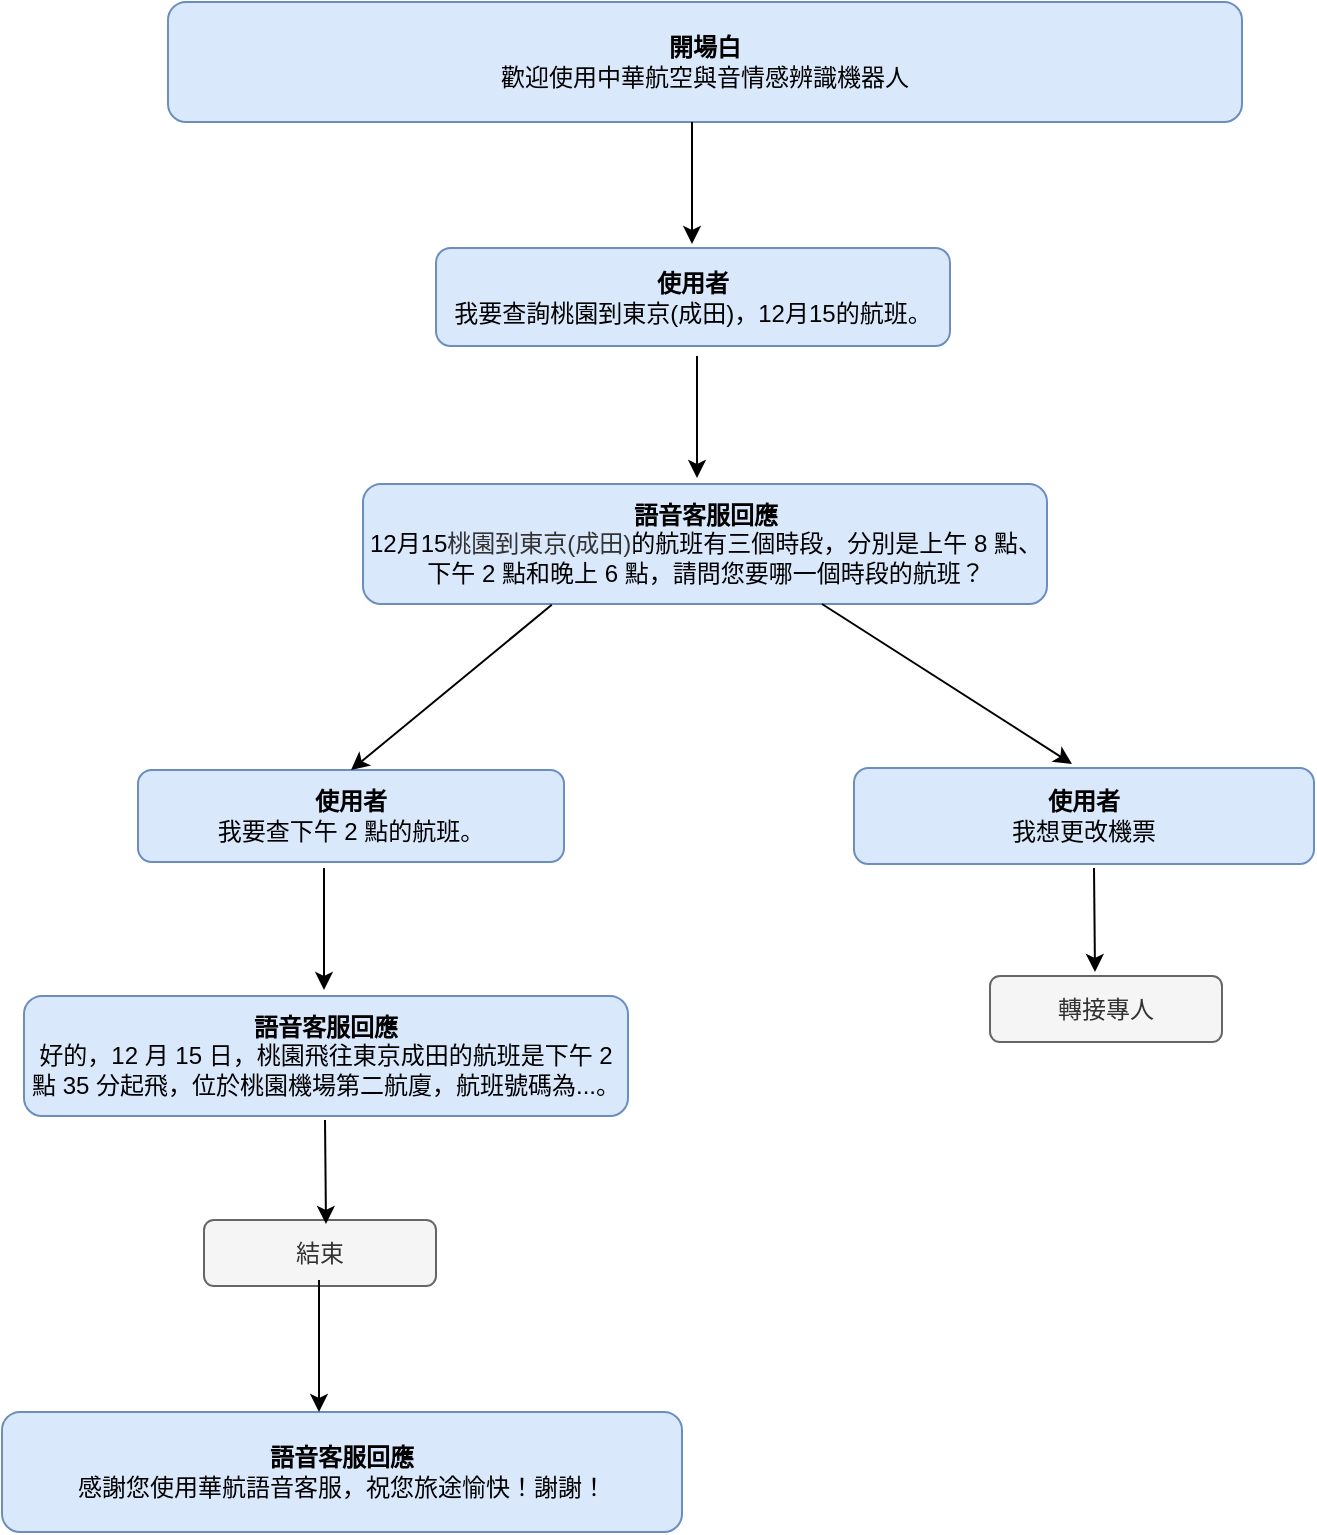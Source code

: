 <mxfile version="25.0.3">
  <diagram name="第 1 页" id="ZRALXxpQEXRXpDjACzYE">
    <mxGraphModel dx="1562" dy="800" grid="0" gridSize="10" guides="1" tooltips="1" connect="1" arrows="1" fold="1" page="1" pageScale="1" pageWidth="827" pageHeight="1169" math="0" shadow="0">
      <root>
        <mxCell id="0" />
        <mxCell id="1" parent="0" />
        <mxCell id="yp2a0dyTP8bFTE_0m6Zf-2" value="&lt;div&gt;&lt;b&gt;開場白&lt;/b&gt;&lt;/div&gt;歡迎使用中華航空與音情感辨識機器人" style="rounded=1;whiteSpace=wrap;html=1;fillColor=#dae8fc;strokeColor=#6c8ebf;" vertex="1" parent="1">
          <mxGeometry x="127" y="28" width="537" height="60" as="geometry" />
        </mxCell>
        <mxCell id="yp2a0dyTP8bFTE_0m6Zf-3" value="" style="endArrow=classic;html=1;rounded=0;exitX=0.473;exitY=1.017;exitDx=0;exitDy=0;exitPerimeter=0;" edge="1" parent="1">
          <mxGeometry width="50" height="50" relative="1" as="geometry">
            <mxPoint x="389.001" y="88.0" as="sourcePoint" />
            <mxPoint x="389" y="148.98" as="targetPoint" />
          </mxGeometry>
        </mxCell>
        <mxCell id="yp2a0dyTP8bFTE_0m6Zf-4" value="&lt;b&gt;使用者&lt;/b&gt;&lt;br&gt;&lt;div&gt;我要查詢桃園到東京(成田)，12月15的航班。&lt;/div&gt;" style="rounded=1;whiteSpace=wrap;html=1;fillColor=#dae8fc;strokeColor=#6c8ebf;" vertex="1" parent="1">
          <mxGeometry x="261" y="151" width="257" height="49" as="geometry" />
        </mxCell>
        <mxCell id="yp2a0dyTP8bFTE_0m6Zf-5" value="&lt;div&gt;&lt;b&gt;語音客服回應&lt;/b&gt;&lt;/div&gt;12月15&lt;span style=&quot;color: rgb(51, 51, 51);&quot;&gt;桃園到東京(成田)&lt;/span&gt;的航班有三個時段，分別是上午 8 點、下午 2 點和晚上 6 點，請問您要哪一個時段的航班？" style="rounded=1;whiteSpace=wrap;html=1;fillColor=#dae8fc;strokeColor=#6c8ebf;" vertex="1" parent="1">
          <mxGeometry x="224.5" y="269" width="342" height="60" as="geometry" />
        </mxCell>
        <mxCell id="yp2a0dyTP8bFTE_0m6Zf-6" value="&lt;div&gt;&lt;b&gt;使用者&lt;/b&gt;&lt;/div&gt;我要查下午 2 點的航班。" style="rounded=1;whiteSpace=wrap;html=1;fillColor=#dae8fc;strokeColor=#6c8ebf;" vertex="1" parent="1">
          <mxGeometry x="112" y="412" width="213" height="46" as="geometry" />
        </mxCell>
        <mxCell id="yp2a0dyTP8bFTE_0m6Zf-7" value="&lt;div&gt;&lt;b&gt;語音客服回應&lt;/b&gt;&lt;/div&gt;好的，12 月 15 日，桃園飛往東京成田的航班是下午 2 點 35 分起飛，位於桃園機場第二航廈，航班號碼為...。" style="rounded=1;whiteSpace=wrap;html=1;fillColor=#dae8fc;strokeColor=#6c8ebf;" vertex="1" parent="1">
          <mxGeometry x="55" y="525" width="302" height="60" as="geometry" />
        </mxCell>
        <mxCell id="yp2a0dyTP8bFTE_0m6Zf-8" value="&lt;div&gt;&lt;b&gt;使用者&lt;/b&gt;&lt;/div&gt;我想更改機票" style="rounded=1;whiteSpace=wrap;html=1;fillColor=#dae8fc;strokeColor=#6c8ebf;" vertex="1" parent="1">
          <mxGeometry x="470" y="411" width="230" height="48" as="geometry" />
        </mxCell>
        <mxCell id="yp2a0dyTP8bFTE_0m6Zf-10" value="&lt;div&gt;&lt;b&gt;語音客服回應&lt;/b&gt;&lt;/div&gt;感謝您使用華航語音客服，祝您旅途愉快！謝謝！" style="rounded=1;whiteSpace=wrap;html=1;fillColor=#dae8fc;strokeColor=#6c8ebf;" vertex="1" parent="1">
          <mxGeometry x="44" y="733" width="340" height="60" as="geometry" />
        </mxCell>
        <mxCell id="yp2a0dyTP8bFTE_0m6Zf-11" value="" style="endArrow=classic;html=1;rounded=0;exitX=0.473;exitY=1.017;exitDx=0;exitDy=0;exitPerimeter=0;" edge="1" parent="1">
          <mxGeometry width="50" height="50" relative="1" as="geometry">
            <mxPoint x="391.5" y="205" as="sourcePoint" />
            <mxPoint x="391.499" y="265.98" as="targetPoint" />
          </mxGeometry>
        </mxCell>
        <mxCell id="yp2a0dyTP8bFTE_0m6Zf-13" value="" style="endArrow=classic;html=1;rounded=0;exitX=0.473;exitY=1.017;exitDx=0;exitDy=0;exitPerimeter=0;" edge="1" parent="1">
          <mxGeometry width="50" height="50" relative="1" as="geometry">
            <mxPoint x="205" y="461.02" as="sourcePoint" />
            <mxPoint x="204.999" y="522" as="targetPoint" />
          </mxGeometry>
        </mxCell>
        <mxCell id="yp2a0dyTP8bFTE_0m6Zf-16" value="" style="endArrow=classic;html=1;rounded=0;" edge="1" parent="1">
          <mxGeometry width="50" height="50" relative="1" as="geometry">
            <mxPoint x="590" y="461" as="sourcePoint" />
            <mxPoint x="590.499" y="512.98" as="targetPoint" />
          </mxGeometry>
        </mxCell>
        <mxCell id="yp2a0dyTP8bFTE_0m6Zf-20" value="" style="endArrow=classic;html=1;rounded=0;exitX=0.276;exitY=1.007;exitDx=0;exitDy=0;exitPerimeter=0;entryX=0.5;entryY=0;entryDx=0;entryDy=0;" edge="1" parent="1" source="yp2a0dyTP8bFTE_0m6Zf-5" target="yp2a0dyTP8bFTE_0m6Zf-6">
          <mxGeometry width="50" height="50" relative="1" as="geometry">
            <mxPoint x="387" y="482" as="sourcePoint" />
            <mxPoint x="437" y="432" as="targetPoint" />
          </mxGeometry>
        </mxCell>
        <mxCell id="yp2a0dyTP8bFTE_0m6Zf-21" value="" style="endArrow=classic;html=1;rounded=0;" edge="1" parent="1">
          <mxGeometry width="50" height="50" relative="1" as="geometry">
            <mxPoint x="454" y="329" as="sourcePoint" />
            <mxPoint x="579" y="409" as="targetPoint" />
          </mxGeometry>
        </mxCell>
        <mxCell id="yp2a0dyTP8bFTE_0m6Zf-22" value="結束" style="rounded=1;whiteSpace=wrap;html=1;fillColor=#f5f5f5;strokeColor=#666666;fontColor=#333333;" vertex="1" parent="1">
          <mxGeometry x="145" y="637" width="116" height="33" as="geometry" />
        </mxCell>
        <mxCell id="yp2a0dyTP8bFTE_0m6Zf-23" value="轉接專人" style="rounded=1;whiteSpace=wrap;html=1;fillColor=#f5f5f5;strokeColor=#666666;fontColor=#333333;" vertex="1" parent="1">
          <mxGeometry x="538" y="515" width="116" height="33" as="geometry" />
        </mxCell>
        <mxCell id="yp2a0dyTP8bFTE_0m6Zf-27" value="" style="endArrow=classic;html=1;rounded=0;" edge="1" parent="1">
          <mxGeometry width="50" height="50" relative="1" as="geometry">
            <mxPoint x="205.5" y="587" as="sourcePoint" />
            <mxPoint x="205.999" y="638.98" as="targetPoint" />
          </mxGeometry>
        </mxCell>
        <mxCell id="yp2a0dyTP8bFTE_0m6Zf-28" value="" style="endArrow=classic;html=1;rounded=0;" edge="1" parent="1">
          <mxGeometry width="50" height="50" relative="1" as="geometry">
            <mxPoint x="202.5" y="667" as="sourcePoint" />
            <mxPoint x="202.5" y="733" as="targetPoint" />
          </mxGeometry>
        </mxCell>
      </root>
    </mxGraphModel>
  </diagram>
</mxfile>
